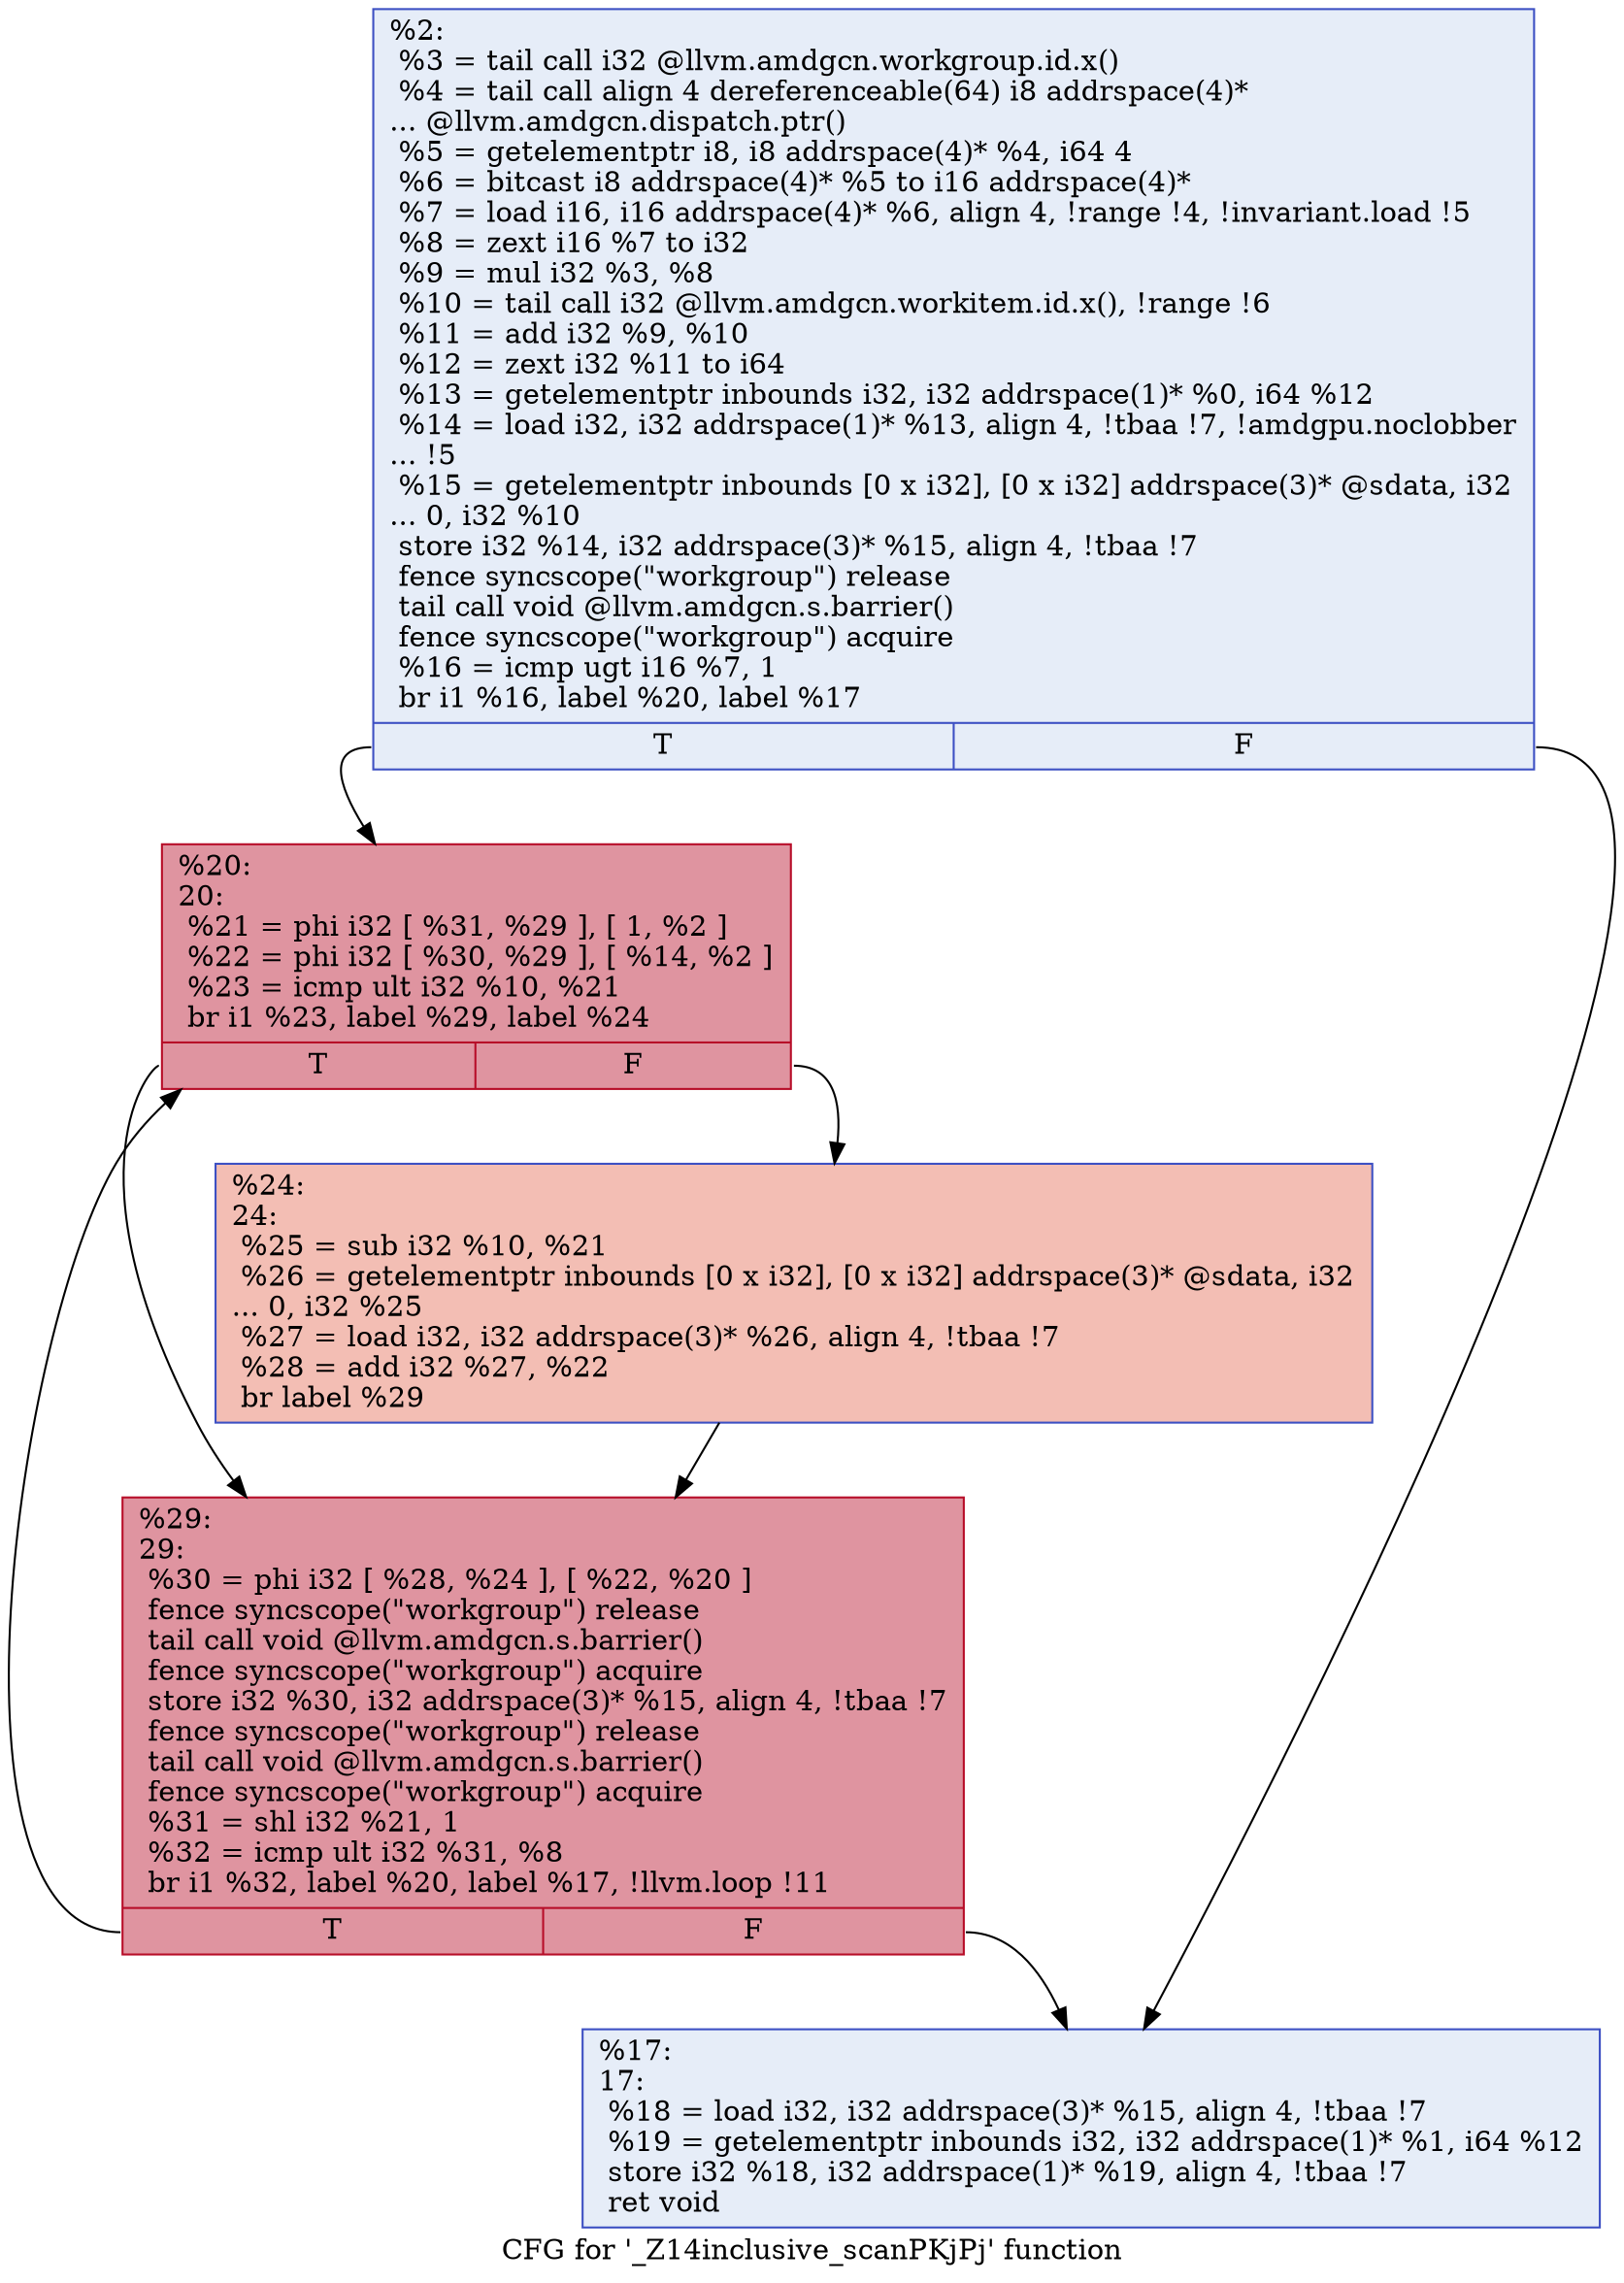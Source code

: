 digraph "CFG for '_Z14inclusive_scanPKjPj' function" {
	label="CFG for '_Z14inclusive_scanPKjPj' function";

	Node0x63acc30 [shape=record,color="#3d50c3ff", style=filled, fillcolor="#c7d7f070",label="{%2:\l  %3 = tail call i32 @llvm.amdgcn.workgroup.id.x()\l  %4 = tail call align 4 dereferenceable(64) i8 addrspace(4)*\l... @llvm.amdgcn.dispatch.ptr()\l  %5 = getelementptr i8, i8 addrspace(4)* %4, i64 4\l  %6 = bitcast i8 addrspace(4)* %5 to i16 addrspace(4)*\l  %7 = load i16, i16 addrspace(4)* %6, align 4, !range !4, !invariant.load !5\l  %8 = zext i16 %7 to i32\l  %9 = mul i32 %3, %8\l  %10 = tail call i32 @llvm.amdgcn.workitem.id.x(), !range !6\l  %11 = add i32 %9, %10\l  %12 = zext i32 %11 to i64\l  %13 = getelementptr inbounds i32, i32 addrspace(1)* %0, i64 %12\l  %14 = load i32, i32 addrspace(1)* %13, align 4, !tbaa !7, !amdgpu.noclobber\l... !5\l  %15 = getelementptr inbounds [0 x i32], [0 x i32] addrspace(3)* @sdata, i32\l... 0, i32 %10\l  store i32 %14, i32 addrspace(3)* %15, align 4, !tbaa !7\l  fence syncscope(\"workgroup\") release\l  tail call void @llvm.amdgcn.s.barrier()\l  fence syncscope(\"workgroup\") acquire\l  %16 = icmp ugt i16 %7, 1\l  br i1 %16, label %20, label %17\l|{<s0>T|<s1>F}}"];
	Node0x63acc30:s0 -> Node0x63ae620;
	Node0x63acc30:s1 -> Node0x63b0030;
	Node0x63b0030 [shape=record,color="#3d50c3ff", style=filled, fillcolor="#c7d7f070",label="{%17:\l17:                                               \l  %18 = load i32, i32 addrspace(3)* %15, align 4, !tbaa !7\l  %19 = getelementptr inbounds i32, i32 addrspace(1)* %1, i64 %12\l  store i32 %18, i32 addrspace(1)* %19, align 4, !tbaa !7\l  ret void\l}"];
	Node0x63ae620 [shape=record,color="#b70d28ff", style=filled, fillcolor="#b70d2870",label="{%20:\l20:                                               \l  %21 = phi i32 [ %31, %29 ], [ 1, %2 ]\l  %22 = phi i32 [ %30, %29 ], [ %14, %2 ]\l  %23 = icmp ult i32 %10, %21\l  br i1 %23, label %29, label %24\l|{<s0>T|<s1>F}}"];
	Node0x63ae620:s0 -> Node0x63b0390;
	Node0x63ae620:s1 -> Node0x63b0670;
	Node0x63b0670 [shape=record,color="#3d50c3ff", style=filled, fillcolor="#e36c5570",label="{%24:\l24:                                               \l  %25 = sub i32 %10, %21\l  %26 = getelementptr inbounds [0 x i32], [0 x i32] addrspace(3)* @sdata, i32\l... 0, i32 %25\l  %27 = load i32, i32 addrspace(3)* %26, align 4, !tbaa !7\l  %28 = add i32 %27, %22\l  br label %29\l}"];
	Node0x63b0670 -> Node0x63b0390;
	Node0x63b0390 [shape=record,color="#b70d28ff", style=filled, fillcolor="#b70d2870",label="{%29:\l29:                                               \l  %30 = phi i32 [ %28, %24 ], [ %22, %20 ]\l  fence syncscope(\"workgroup\") release\l  tail call void @llvm.amdgcn.s.barrier()\l  fence syncscope(\"workgroup\") acquire\l  store i32 %30, i32 addrspace(3)* %15, align 4, !tbaa !7\l  fence syncscope(\"workgroup\") release\l  tail call void @llvm.amdgcn.s.barrier()\l  fence syncscope(\"workgroup\") acquire\l  %31 = shl i32 %21, 1\l  %32 = icmp ult i32 %31, %8\l  br i1 %32, label %20, label %17, !llvm.loop !11\l|{<s0>T|<s1>F}}"];
	Node0x63b0390:s0 -> Node0x63ae620;
	Node0x63b0390:s1 -> Node0x63b0030;
}
